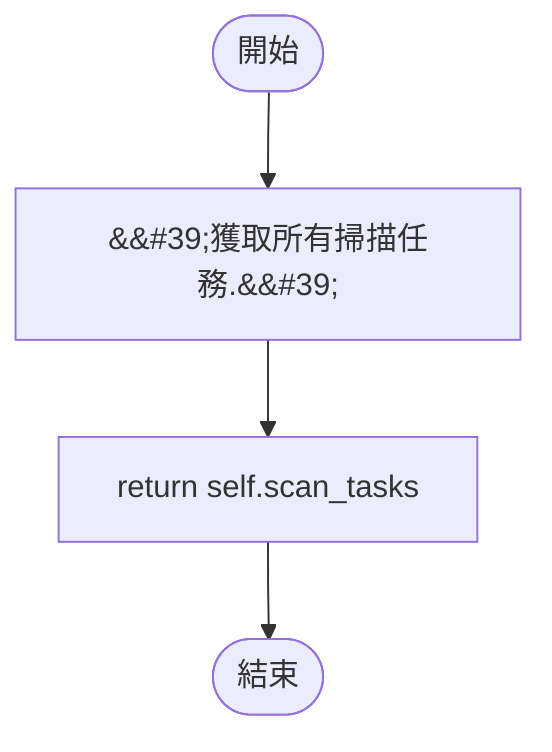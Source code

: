 flowchart TB
    n1([開始])
    n2([結束])
    n3[&amp;&#35;39;獲取所有掃描任務.&amp;&#35;39;]
    n4[return self.scan_tasks]
    n1 --> n3
    n3 --> n4
    n4 --> n2